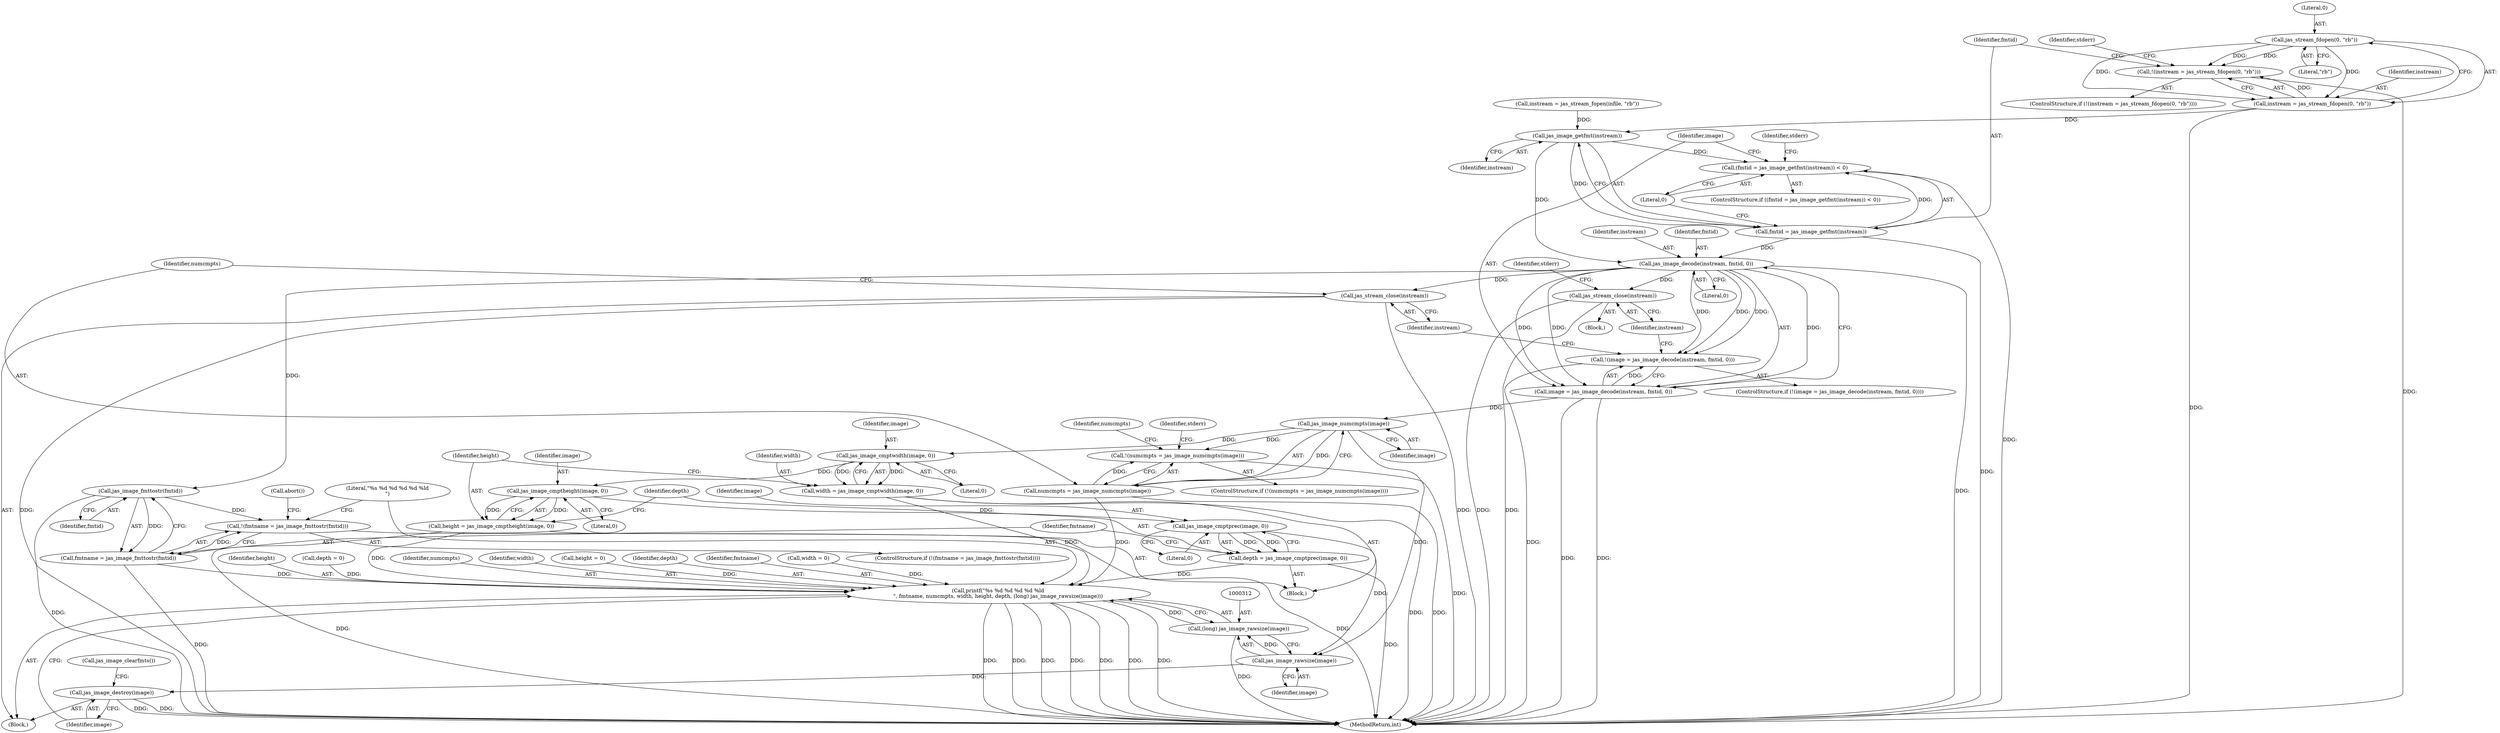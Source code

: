 digraph "0_jasper_d42b2388f7f8e0332c846675133acea151fc557a@API" {
"1000219" [label="(Call,jas_stream_fdopen(0, \"rb\"))"];
"1000216" [label="(Call,!(instream = jas_stream_fdopen(0, \"rb\")))"];
"1000217" [label="(Call,instream = jas_stream_fdopen(0, \"rb\"))"];
"1000232" [label="(Call,jas_image_getfmt(instream))"];
"1000229" [label="(Call,(fmtid = jas_image_getfmt(instream)) < 0)"];
"1000230" [label="(Call,fmtid = jas_image_getfmt(instream))"];
"1000243" [label="(Call,jas_image_decode(instream, fmtid, 0))"];
"1000240" [label="(Call,!(image = jas_image_decode(instream, fmtid, 0)))"];
"1000241" [label="(Call,image = jas_image_decode(instream, fmtid, 0))"];
"1000261" [label="(Call,jas_image_numcmpts(image))"];
"1000258" [label="(Call,!(numcmpts = jas_image_numcmpts(image)))"];
"1000259" [label="(Call,numcmpts = jas_image_numcmpts(image))"];
"1000304" [label="(Call,printf(\"%s %d %d %d %d %ld\n\", fmtname, numcmpts, width, height, depth, (long) jas_image_rawsize(image)))"];
"1000272" [label="(Call,jas_image_cmptwidth(image, 0))"];
"1000270" [label="(Call,width = jas_image_cmptwidth(image, 0))"];
"1000277" [label="(Call,jas_image_cmptheight(image, 0))"];
"1000275" [label="(Call,height = jas_image_cmptheight(image, 0))"];
"1000282" [label="(Call,jas_image_cmptprec(image, 0))"];
"1000280" [label="(Call,depth = jas_image_cmptprec(image, 0))"];
"1000313" [label="(Call,jas_image_rawsize(image))"];
"1000311" [label="(Call,(long) jas_image_rawsize(image))"];
"1000315" [label="(Call,jas_image_destroy(image))"];
"1000248" [label="(Call,jas_stream_close(instream))"];
"1000255" [label="(Call,jas_stream_close(instream))"];
"1000300" [label="(Call,jas_image_fmttostr(fmtid))"];
"1000297" [label="(Call,!(fmtname = jas_image_fmttostr(fmtid)))"];
"1000298" [label="(Call,fmtname = jas_image_fmttostr(fmtid))"];
"1000268" [label="(Identifier,numcmpts)"];
"1000220" [label="(Literal,0)"];
"1000201" [label="(Call,instream = jas_stream_fopen(infile, \"rb\"))"];
"1000306" [label="(Identifier,fmtname)"];
"1000260" [label="(Identifier,numcmpts)"];
"1000287" [label="(Call,width = 0)"];
"1000228" [label="(ControlStructure,if ((fmtid = jas_image_getfmt(instream)) < 0))"];
"1000246" [label="(Literal,0)"];
"1000269" [label="(Block,)"];
"1000282" [label="(Call,jas_image_cmptprec(image, 0))"];
"1000274" [label="(Literal,0)"];
"1000280" [label="(Call,depth = jas_image_cmptprec(image, 0))"];
"1000217" [label="(Call,instream = jas_stream_fdopen(0, \"rb\"))"];
"1000309" [label="(Identifier,height)"];
"1000234" [label="(Literal,0)"];
"1000245" [label="(Identifier,fmtid)"];
"1000316" [label="(Identifier,image)"];
"1000261" [label="(Call,jas_image_numcmpts(image))"];
"1000315" [label="(Call,jas_image_destroy(image))"];
"1000275" [label="(Call,height = jas_image_cmptheight(image, 0))"];
"1000229" [label="(Call,(fmtid = jas_image_getfmt(instream)) < 0)"];
"1000249" [label="(Identifier,instream)"];
"1000256" [label="(Identifier,instream)"];
"1000109" [label="(Block,)"];
"1000278" [label="(Identifier,image)"];
"1000296" [label="(ControlStructure,if (!(fmtname = jas_image_fmttostr(fmtid))))"];
"1000216" [label="(Call,!(instream = jas_stream_fdopen(0, \"rb\")))"];
"1000320" [label="(MethodReturn,int)"];
"1000293" [label="(Call,depth = 0)"];
"1000301" [label="(Identifier,fmtid)"];
"1000224" [label="(Identifier,stderr)"];
"1000298" [label="(Call,fmtname = jas_image_fmttostr(fmtid))"];
"1000218" [label="(Identifier,instream)"];
"1000271" [label="(Identifier,width)"];
"1000307" [label="(Identifier,numcmpts)"];
"1000311" [label="(Call,(long) jas_image_rawsize(image))"];
"1000233" [label="(Identifier,instream)"];
"1000270" [label="(Call,width = jas_image_cmptwidth(image, 0))"];
"1000237" [label="(Identifier,stderr)"];
"1000277" [label="(Call,jas_image_cmptheight(image, 0))"];
"1000241" [label="(Call,image = jas_image_decode(instream, fmtid, 0))"];
"1000239" [label="(ControlStructure,if (!(image = jas_image_decode(instream, fmtid, 0))))"];
"1000259" [label="(Call,numcmpts = jas_image_numcmpts(image))"];
"1000257" [label="(ControlStructure,if (!(numcmpts = jas_image_numcmpts(image))))"];
"1000265" [label="(Identifier,stderr)"];
"1000317" [label="(Call,jas_image_clearfmts())"];
"1000284" [label="(Literal,0)"];
"1000262" [label="(Identifier,image)"];
"1000219" [label="(Call,jas_stream_fdopen(0, \"rb\"))"];
"1000240" [label="(Call,!(image = jas_image_decode(instream, fmtid, 0)))"];
"1000313" [label="(Call,jas_image_rawsize(image))"];
"1000244" [label="(Identifier,instream)"];
"1000308" [label="(Identifier,width)"];
"1000299" [label="(Identifier,fmtname)"];
"1000243" [label="(Call,jas_image_decode(instream, fmtid, 0))"];
"1000305" [label="(Literal,\"%s %d %d %d %d %ld\n\")"];
"1000272" [label="(Call,jas_image_cmptwidth(image, 0))"];
"1000242" [label="(Identifier,image)"];
"1000276" [label="(Identifier,height)"];
"1000281" [label="(Identifier,depth)"];
"1000248" [label="(Call,jas_stream_close(instream))"];
"1000290" [label="(Call,height = 0)"];
"1000232" [label="(Call,jas_image_getfmt(instream))"];
"1000258" [label="(Call,!(numcmpts = jas_image_numcmpts(image)))"];
"1000221" [label="(Literal,\"rb\")"];
"1000215" [label="(ControlStructure,if (!(instream = jas_stream_fdopen(0, \"rb\"))))"];
"1000231" [label="(Identifier,fmtid)"];
"1000255" [label="(Call,jas_stream_close(instream))"];
"1000310" [label="(Identifier,depth)"];
"1000303" [label="(Call,abort())"];
"1000230" [label="(Call,fmtid = jas_image_getfmt(instream))"];
"1000304" [label="(Call,printf(\"%s %d %d %d %d %ld\n\", fmtname, numcmpts, width, height, depth, (long) jas_image_rawsize(image)))"];
"1000273" [label="(Identifier,image)"];
"1000247" [label="(Block,)"];
"1000283" [label="(Identifier,image)"];
"1000297" [label="(Call,!(fmtname = jas_image_fmttostr(fmtid)))"];
"1000279" [label="(Literal,0)"];
"1000251" [label="(Identifier,stderr)"];
"1000314" [label="(Identifier,image)"];
"1000300" [label="(Call,jas_image_fmttostr(fmtid))"];
"1000219" -> "1000217"  [label="AST: "];
"1000219" -> "1000221"  [label="CFG: "];
"1000220" -> "1000219"  [label="AST: "];
"1000221" -> "1000219"  [label="AST: "];
"1000217" -> "1000219"  [label="CFG: "];
"1000219" -> "1000216"  [label="DDG: "];
"1000219" -> "1000216"  [label="DDG: "];
"1000219" -> "1000217"  [label="DDG: "];
"1000219" -> "1000217"  [label="DDG: "];
"1000216" -> "1000215"  [label="AST: "];
"1000216" -> "1000217"  [label="CFG: "];
"1000217" -> "1000216"  [label="AST: "];
"1000224" -> "1000216"  [label="CFG: "];
"1000231" -> "1000216"  [label="CFG: "];
"1000216" -> "1000320"  [label="DDG: "];
"1000217" -> "1000216"  [label="DDG: "];
"1000218" -> "1000217"  [label="AST: "];
"1000217" -> "1000320"  [label="DDG: "];
"1000217" -> "1000232"  [label="DDG: "];
"1000232" -> "1000230"  [label="AST: "];
"1000232" -> "1000233"  [label="CFG: "];
"1000233" -> "1000232"  [label="AST: "];
"1000230" -> "1000232"  [label="CFG: "];
"1000232" -> "1000229"  [label="DDG: "];
"1000232" -> "1000230"  [label="DDG: "];
"1000201" -> "1000232"  [label="DDG: "];
"1000232" -> "1000243"  [label="DDG: "];
"1000229" -> "1000228"  [label="AST: "];
"1000229" -> "1000234"  [label="CFG: "];
"1000230" -> "1000229"  [label="AST: "];
"1000234" -> "1000229"  [label="AST: "];
"1000237" -> "1000229"  [label="CFG: "];
"1000242" -> "1000229"  [label="CFG: "];
"1000229" -> "1000320"  [label="DDG: "];
"1000230" -> "1000229"  [label="DDG: "];
"1000231" -> "1000230"  [label="AST: "];
"1000234" -> "1000230"  [label="CFG: "];
"1000230" -> "1000320"  [label="DDG: "];
"1000230" -> "1000243"  [label="DDG: "];
"1000243" -> "1000241"  [label="AST: "];
"1000243" -> "1000246"  [label="CFG: "];
"1000244" -> "1000243"  [label="AST: "];
"1000245" -> "1000243"  [label="AST: "];
"1000246" -> "1000243"  [label="AST: "];
"1000241" -> "1000243"  [label="CFG: "];
"1000243" -> "1000320"  [label="DDG: "];
"1000243" -> "1000240"  [label="DDG: "];
"1000243" -> "1000240"  [label="DDG: "];
"1000243" -> "1000240"  [label="DDG: "];
"1000243" -> "1000241"  [label="DDG: "];
"1000243" -> "1000241"  [label="DDG: "];
"1000243" -> "1000241"  [label="DDG: "];
"1000243" -> "1000248"  [label="DDG: "];
"1000243" -> "1000255"  [label="DDG: "];
"1000243" -> "1000300"  [label="DDG: "];
"1000240" -> "1000239"  [label="AST: "];
"1000240" -> "1000241"  [label="CFG: "];
"1000241" -> "1000240"  [label="AST: "];
"1000249" -> "1000240"  [label="CFG: "];
"1000256" -> "1000240"  [label="CFG: "];
"1000240" -> "1000320"  [label="DDG: "];
"1000241" -> "1000240"  [label="DDG: "];
"1000242" -> "1000241"  [label="AST: "];
"1000241" -> "1000320"  [label="DDG: "];
"1000241" -> "1000320"  [label="DDG: "];
"1000241" -> "1000261"  [label="DDG: "];
"1000261" -> "1000259"  [label="AST: "];
"1000261" -> "1000262"  [label="CFG: "];
"1000262" -> "1000261"  [label="AST: "];
"1000259" -> "1000261"  [label="CFG: "];
"1000261" -> "1000258"  [label="DDG: "];
"1000261" -> "1000259"  [label="DDG: "];
"1000261" -> "1000272"  [label="DDG: "];
"1000261" -> "1000313"  [label="DDG: "];
"1000258" -> "1000257"  [label="AST: "];
"1000258" -> "1000259"  [label="CFG: "];
"1000259" -> "1000258"  [label="AST: "];
"1000265" -> "1000258"  [label="CFG: "];
"1000268" -> "1000258"  [label="CFG: "];
"1000258" -> "1000320"  [label="DDG: "];
"1000259" -> "1000258"  [label="DDG: "];
"1000260" -> "1000259"  [label="AST: "];
"1000259" -> "1000320"  [label="DDG: "];
"1000259" -> "1000304"  [label="DDG: "];
"1000304" -> "1000109"  [label="AST: "];
"1000304" -> "1000311"  [label="CFG: "];
"1000305" -> "1000304"  [label="AST: "];
"1000306" -> "1000304"  [label="AST: "];
"1000307" -> "1000304"  [label="AST: "];
"1000308" -> "1000304"  [label="AST: "];
"1000309" -> "1000304"  [label="AST: "];
"1000310" -> "1000304"  [label="AST: "];
"1000311" -> "1000304"  [label="AST: "];
"1000316" -> "1000304"  [label="CFG: "];
"1000304" -> "1000320"  [label="DDG: "];
"1000304" -> "1000320"  [label="DDG: "];
"1000304" -> "1000320"  [label="DDG: "];
"1000304" -> "1000320"  [label="DDG: "];
"1000304" -> "1000320"  [label="DDG: "];
"1000304" -> "1000320"  [label="DDG: "];
"1000304" -> "1000320"  [label="DDG: "];
"1000298" -> "1000304"  [label="DDG: "];
"1000287" -> "1000304"  [label="DDG: "];
"1000270" -> "1000304"  [label="DDG: "];
"1000290" -> "1000304"  [label="DDG: "];
"1000275" -> "1000304"  [label="DDG: "];
"1000293" -> "1000304"  [label="DDG: "];
"1000280" -> "1000304"  [label="DDG: "];
"1000311" -> "1000304"  [label="DDG: "];
"1000272" -> "1000270"  [label="AST: "];
"1000272" -> "1000274"  [label="CFG: "];
"1000273" -> "1000272"  [label="AST: "];
"1000274" -> "1000272"  [label="AST: "];
"1000270" -> "1000272"  [label="CFG: "];
"1000272" -> "1000270"  [label="DDG: "];
"1000272" -> "1000270"  [label="DDG: "];
"1000272" -> "1000277"  [label="DDG: "];
"1000270" -> "1000269"  [label="AST: "];
"1000271" -> "1000270"  [label="AST: "];
"1000276" -> "1000270"  [label="CFG: "];
"1000270" -> "1000320"  [label="DDG: "];
"1000277" -> "1000275"  [label="AST: "];
"1000277" -> "1000279"  [label="CFG: "];
"1000278" -> "1000277"  [label="AST: "];
"1000279" -> "1000277"  [label="AST: "];
"1000275" -> "1000277"  [label="CFG: "];
"1000277" -> "1000275"  [label="DDG: "];
"1000277" -> "1000275"  [label="DDG: "];
"1000277" -> "1000282"  [label="DDG: "];
"1000275" -> "1000269"  [label="AST: "];
"1000276" -> "1000275"  [label="AST: "];
"1000281" -> "1000275"  [label="CFG: "];
"1000275" -> "1000320"  [label="DDG: "];
"1000282" -> "1000280"  [label="AST: "];
"1000282" -> "1000284"  [label="CFG: "];
"1000283" -> "1000282"  [label="AST: "];
"1000284" -> "1000282"  [label="AST: "];
"1000280" -> "1000282"  [label="CFG: "];
"1000282" -> "1000280"  [label="DDG: "];
"1000282" -> "1000280"  [label="DDG: "];
"1000282" -> "1000313"  [label="DDG: "];
"1000280" -> "1000269"  [label="AST: "];
"1000281" -> "1000280"  [label="AST: "];
"1000299" -> "1000280"  [label="CFG: "];
"1000280" -> "1000320"  [label="DDG: "];
"1000313" -> "1000311"  [label="AST: "];
"1000313" -> "1000314"  [label="CFG: "];
"1000314" -> "1000313"  [label="AST: "];
"1000311" -> "1000313"  [label="CFG: "];
"1000313" -> "1000311"  [label="DDG: "];
"1000313" -> "1000315"  [label="DDG: "];
"1000312" -> "1000311"  [label="AST: "];
"1000311" -> "1000320"  [label="DDG: "];
"1000315" -> "1000109"  [label="AST: "];
"1000315" -> "1000316"  [label="CFG: "];
"1000316" -> "1000315"  [label="AST: "];
"1000317" -> "1000315"  [label="CFG: "];
"1000315" -> "1000320"  [label="DDG: "];
"1000315" -> "1000320"  [label="DDG: "];
"1000248" -> "1000247"  [label="AST: "];
"1000248" -> "1000249"  [label="CFG: "];
"1000249" -> "1000248"  [label="AST: "];
"1000251" -> "1000248"  [label="CFG: "];
"1000248" -> "1000320"  [label="DDG: "];
"1000248" -> "1000320"  [label="DDG: "];
"1000255" -> "1000109"  [label="AST: "];
"1000255" -> "1000256"  [label="CFG: "];
"1000256" -> "1000255"  [label="AST: "];
"1000260" -> "1000255"  [label="CFG: "];
"1000255" -> "1000320"  [label="DDG: "];
"1000255" -> "1000320"  [label="DDG: "];
"1000300" -> "1000298"  [label="AST: "];
"1000300" -> "1000301"  [label="CFG: "];
"1000301" -> "1000300"  [label="AST: "];
"1000298" -> "1000300"  [label="CFG: "];
"1000300" -> "1000320"  [label="DDG: "];
"1000300" -> "1000297"  [label="DDG: "];
"1000300" -> "1000298"  [label="DDG: "];
"1000297" -> "1000296"  [label="AST: "];
"1000297" -> "1000298"  [label="CFG: "];
"1000298" -> "1000297"  [label="AST: "];
"1000303" -> "1000297"  [label="CFG: "];
"1000305" -> "1000297"  [label="CFG: "];
"1000297" -> "1000320"  [label="DDG: "];
"1000298" -> "1000297"  [label="DDG: "];
"1000299" -> "1000298"  [label="AST: "];
"1000298" -> "1000320"  [label="DDG: "];
}
